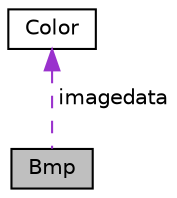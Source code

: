 digraph "Bmp"
{
  edge [fontname="Helvetica",fontsize="10",labelfontname="Helvetica",labelfontsize="10"];
  node [fontname="Helvetica",fontsize="10",shape=record];
  Node1 [label="Bmp",height=0.2,width=0.4,color="black", fillcolor="grey75", style="filled" fontcolor="black"];
  Node2 -> Node1 [dir="back",color="darkorchid3",fontsize="10",style="dashed",label=" imagedata" ,fontname="Helvetica"];
  Node2 [label="Color",height=0.2,width=0.4,color="black", fillcolor="white", style="filled",URL="$structColor.html",tooltip="Struct Color. "];
}
